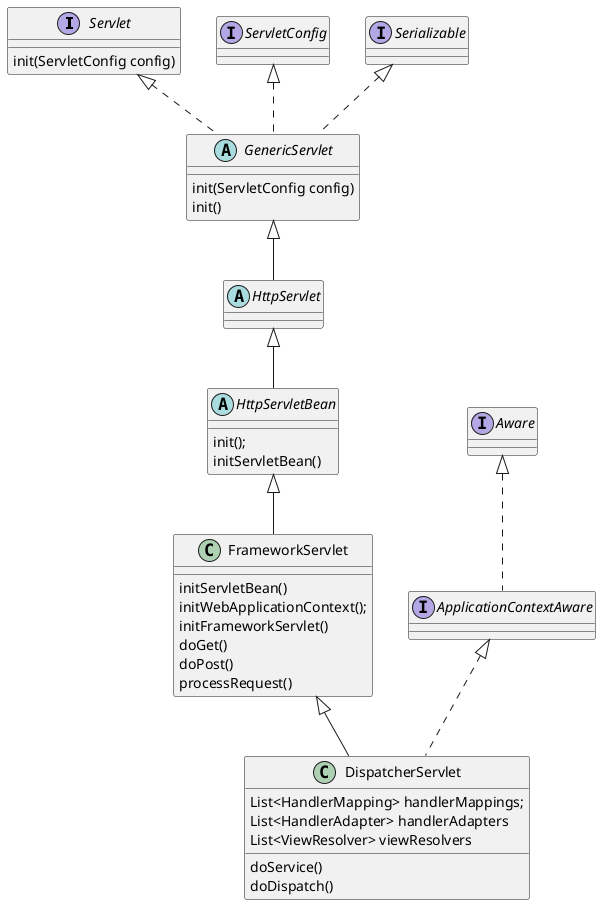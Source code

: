 @startuml

interface Servlet {
    init(ServletConfig config)
}
interface ServletConfig
interface Serializable

abstract class  GenericServlet{
    init(ServletConfig config)
    init()

}

abstract class HttpServlet{

}

abstract class FrameworkServlet

class DispatcherServlet {

}


interface Aware
interface ApplicationContextAware


abstract class HttpServletBean{
    init();
    initServletBean()
}

class FrameworkServlet {
    initServletBean()
    initWebApplicationContext();
    initFrameworkServlet()


    doGet()
    doPost()
    processRequest()
}


class DispatcherServlet{
    List<HandlerMapping> handlerMappings;
    List<HandlerAdapter> handlerAdapters
    List<ViewResolver> viewResolvers

    doService()
    doDispatch()
}

Aware <|.. ApplicationContextAware
ApplicationContextAware <|.. DispatcherServlet


Servlet <|.. GenericServlet
ServletConfig <|.. GenericServlet
Serializable <|.. GenericServlet

GenericServlet <|-- HttpServlet
HttpServlet <|-- HttpServletBean
HttpServletBean <|-- FrameworkServlet
FrameworkServlet <|-- DispatcherServlet


@enduml